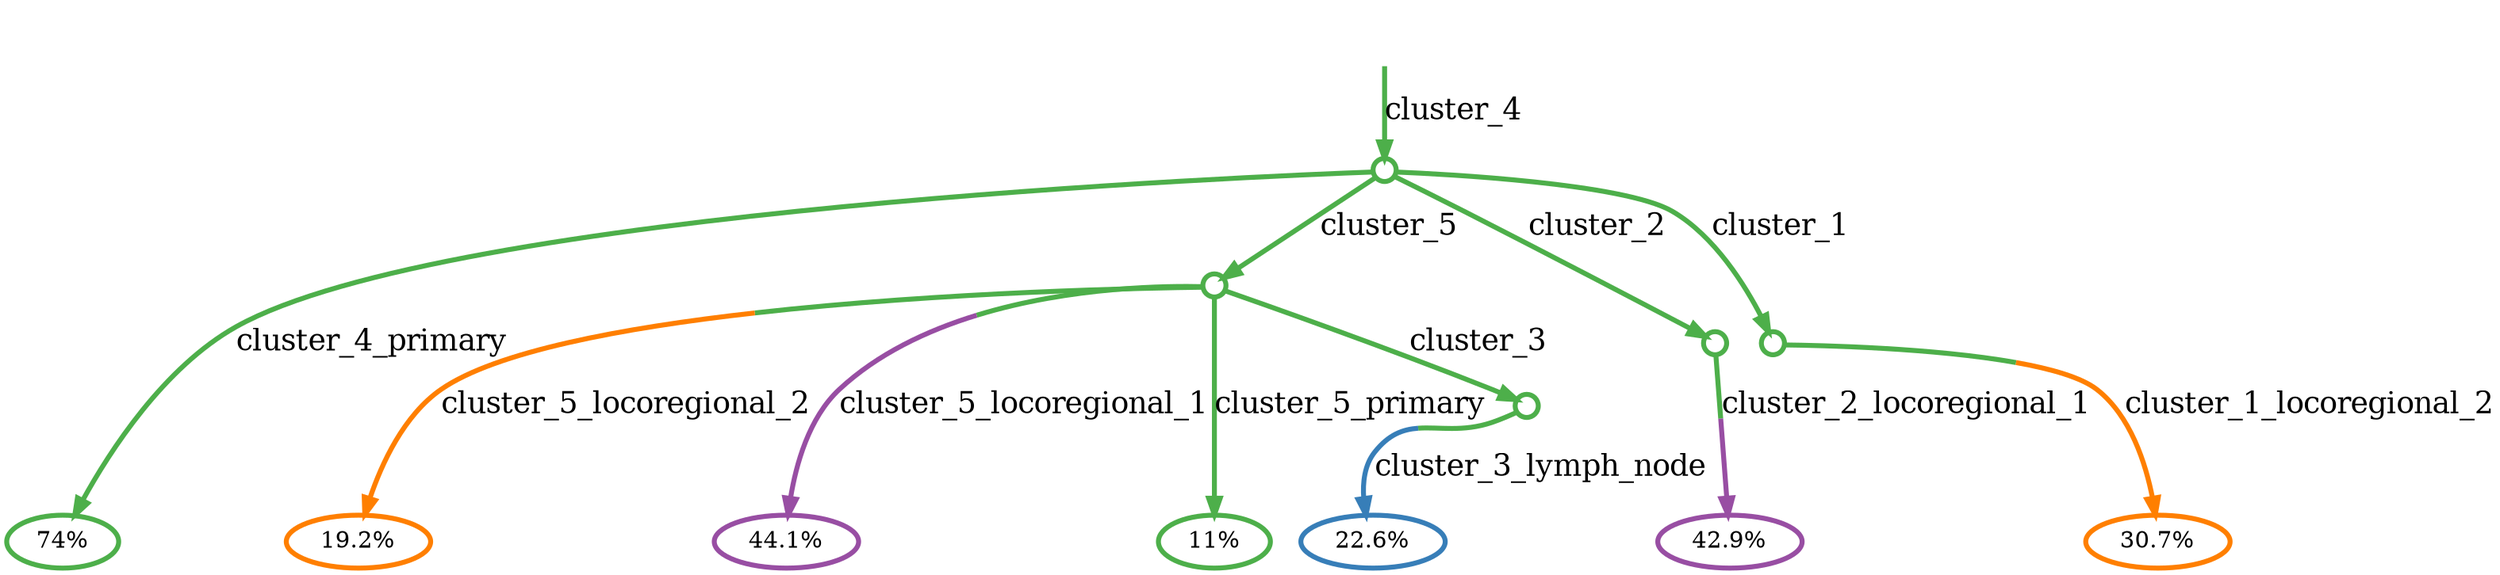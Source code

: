 digraph T {
	{
		rank=same
		10 [width=0.2,height=0.2,penwidth=3,colorscheme=set19,color=3,label="74%"]
		8 [width=0.2,height=0.2,penwidth=3,colorscheme=set19,color=5,label="19.2%"]
		7 [width=0.2,height=0.2,penwidth=3,colorscheme=set19,color=4,label="44.1%"]
		6 [width=0.2,height=0.2,penwidth=3,colorscheme=set19,color=3,label="11%"]
		4 [width=0.2,height=0.2,penwidth=3,colorscheme=set19,color=2,label="22.6%"]
		2 [width=0.2,height=0.2,penwidth=3,colorscheme=set19,color=4,label="42.9%"]
		0 [width=0.2,height=0.2,penwidth=3,colorscheme=set19,color=5,label="30.7%"]
	}
	11 [width=0.2,height=0.2,penwidth=3,colorscheme=set19,color=3,label=""]
	9 [width=0.2,height=0.2,penwidth=3,colorscheme=set19,color=3,label=""]
	5 [width=0.2,height=0.2,penwidth=3,colorscheme=set19,color=3,label=""]
	3 [width=0.2,height=0.2,penwidth=3,colorscheme=set19,color=3,label=""]
	1 [width=0.2,height=0.2,penwidth=3,colorscheme=set19,color=3,label=""]
	inv [style="invis"]
	inv -> 11[penwidth=3,colorscheme=set19,color=3,label="cluster_4",fontsize=18]
	11 -> 10 [fontsize=18,penwidth=3,colorscheme=set19,color=3,label="cluster_4_primary"]
	11 -> 9 [fontsize=18,penwidth=3,colorscheme=set19,color=3,label="cluster_5"]
	11 -> 3 [fontsize=18,penwidth=3,colorscheme=set19,color=3,label="cluster_2"]
	11 -> 1 [fontsize=18,penwidth=3,colorscheme=set19,color=3,label="cluster_1"]
	9 -> 8 [fontsize=18,penwidth=3,colorscheme=set19,color="3;0.5:5",label="cluster_5_locoregional_2"]
	9 -> 7 [fontsize=18,penwidth=3,colorscheme=set19,color="3;0.5:4",label="cluster_5_locoregional_1"]
	9 -> 6 [fontsize=18,penwidth=3,colorscheme=set19,color=3,label="cluster_5_primary"]
	9 -> 5 [fontsize=18,penwidth=3,colorscheme=set19,color=3,label="cluster_3"]
	5 -> 4 [fontsize=18,penwidth=3,colorscheme=set19,color="3;0.5:2",label="cluster_3_lymph_node"]
	3 -> 2 [fontsize=18,penwidth=3,colorscheme=set19,color="3;0.5:4",label="cluster_2_locoregional_1"]
	1 -> 0 [fontsize=18,penwidth=3,colorscheme=set19,color="3;0.5:5",label="cluster_1_locoregional_2"]
}
